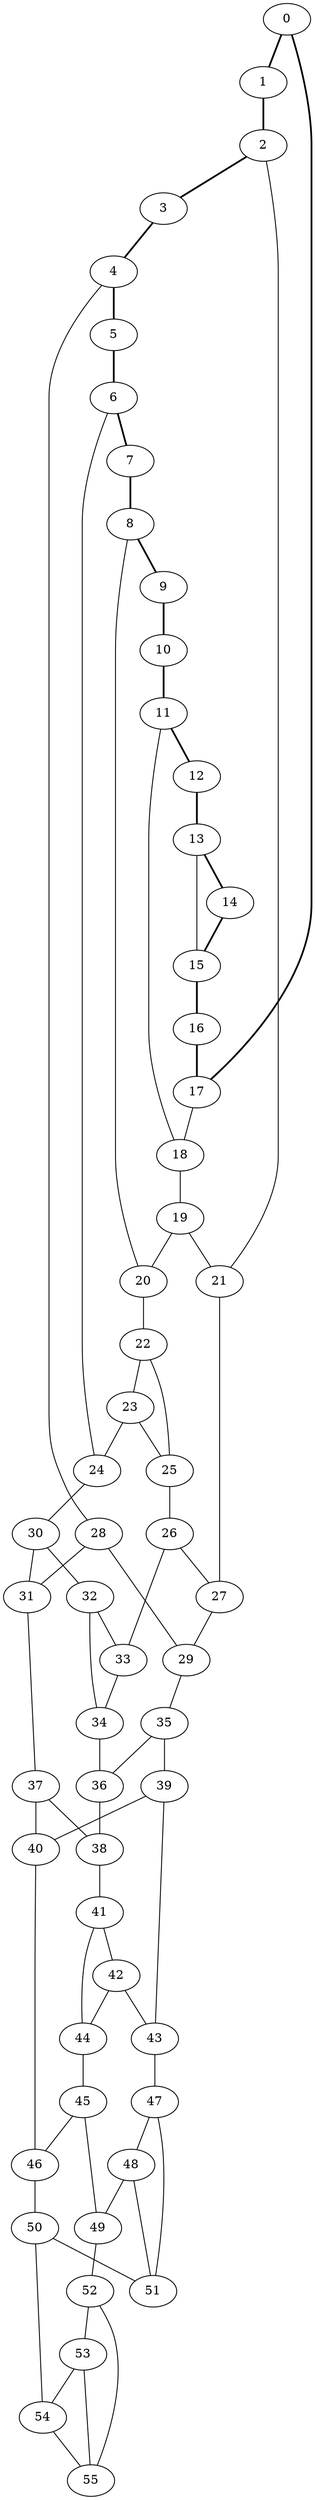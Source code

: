 //Inside of this graph isn't 3-connected
graph G {
0 [ pos = " 11.00,0.00!" ];
0 -- 1[style=bold];
0 -- 17[style=bold];
1 [ pos = " 10.34,3.76!" ];
1 -- 2[style=bold];
2 [ pos = " 8.43,7.07!" ];
2 -- 3[style=bold];
2 -- 21;
3 [ pos = " 5.50,9.53!" ];
3 -- 4[style=bold];
4 [ pos = " 1.91,10.83!" ];
4 -- 5[style=bold];
4 -- 28;
5 [ pos = " -1.91,10.83!" ];
5 -- 6[style=bold];
6 [ pos = " -5.50,9.53!" ];
6 -- 7[style=bold];
6 -- 24;
7 [ pos = " -8.43,7.07!" ];
7 -- 8[style=bold];
8 [ pos = " -10.34,3.76!" ];
8 -- 9[style=bold];
8 -- 20;
9 [ pos = " -11.00,0.00!" ];
9 -- 10[style=bold];
10 [ pos = " -10.34,-3.76!" ];
10 -- 11[style=bold];
11 [ pos = " -8.43,-7.07!" ];
11 -- 12[style=bold];
11 -- 18;
12 [ pos = " -5.50,-9.53!" ];
12 -- 13[style=bold];
13 [ pos = " -1.91,-10.83!" ];
13 -- 14[style=bold];
13 -- 15;
14 [ pos = " 1.91,-10.83!" ];
14 -- 15[style=bold];
15 [ pos = " 5.50,-9.53!" ];
15 -- 16[style=bold];
16 [ pos = " 8.43,-7.07!" ];
16 -- 17[style=bold];
17 [ pos = " 10.34,-3.76!" ];
17 -- 18;
18 -- 19;
19 -- 20;
19 -- 21;
20 -- 22;
21 -- 27;
22 -- 23;
22 -- 25;
23 -- 24;
23 -- 25;
24 -- 30;
25 -- 26;
26 -- 27;
26 -- 33;
27 -- 29;
28 -- 29;
28 -- 31;
29 -- 35;
30 -- 31;
30 -- 32;
31 -- 37;
32 -- 33;
32 -- 34;
33 -- 34;
34 -- 36;
35 -- 36;
35 -- 39;
36 -- 38;
37 -- 38;
37 -- 40;
38 -- 41;
39 -- 40;
39 -- 43;
40 -- 46;
41 -- 42;
41 -- 44;
42 -- 43;
42 -- 44;
43 -- 47;
44 -- 45;
45 -- 46;
45 -- 49;
46 -- 50;
47 -- 48;
47 -- 51;
48 -- 49;
48 -- 51;
49 -- 52;
50 -- 51;
50 -- 54;
52 -- 53;
52 -- 55;
53 -- 54;
53 -- 55;
54 -- 55;
}
